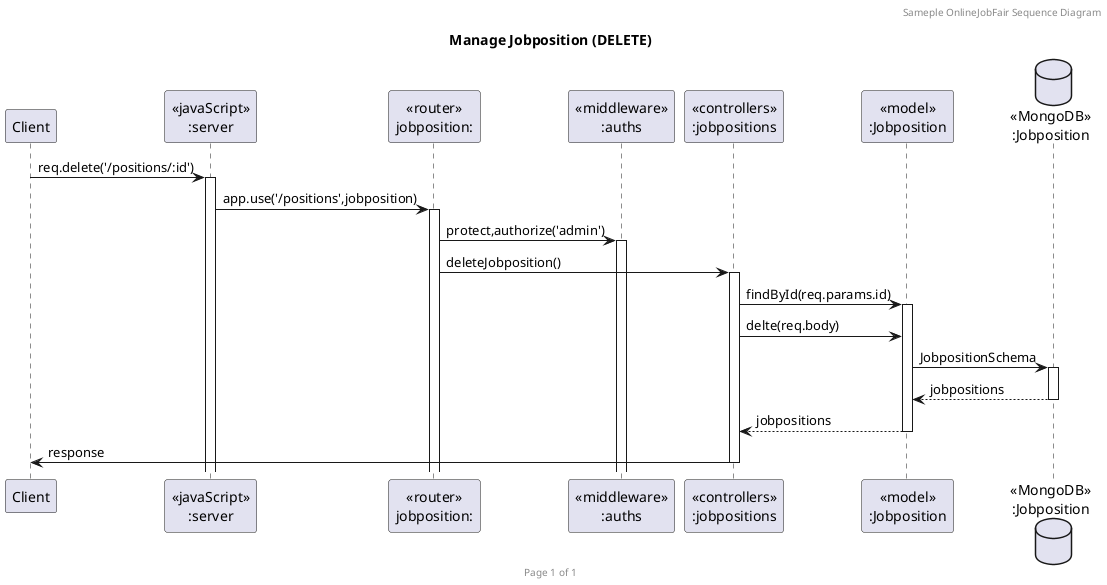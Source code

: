 @startuml Manage Jobposition (DELETE)

header Sameple OnlineJobFair Sequence Diagram
footer Page %page% of %lastpage%
title "Manage Jobposition (DELETE)"

participant "Client" as client
participant "<<javaScript>>\n:server" as server
participant "<<router>>\njobposition:" as routerJobpositions
participant "<<middleware>>\n:auths" as auth
participant "<<controllers>>\n:jobpositions" as controllersJobpositions
participant "<<model>>\n:Jobposition" as modelJobposition
database "<<MongoDB>>\n:Jobposition" as JobpositionsDatabase

client->server ++:req.delete('/positions/:id')
server->routerJobpositions ++:app.use('/positions',jobposition)
routerJobpositions->auth ++:protect,authorize('admin')
routerJobpositions -> controllersJobpositions ++:deleteJobposition()
controllersJobpositions->modelJobposition ++:findById(req.params.id)
controllersJobpositions->modelJobposition :delte(req.body)
modelJobposition ->JobpositionsDatabase ++: JobpositionSchema
JobpositionsDatabase --> modelJobposition --: jobpositions
controllersJobpositions <-- modelJobposition --:jobpositions
controllersJobpositions->client --:response

@enduml